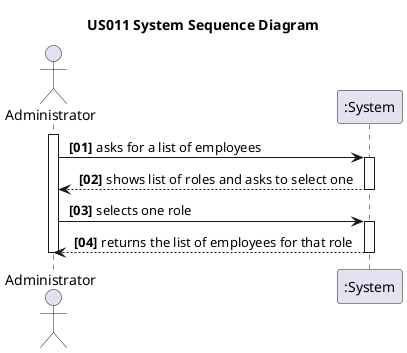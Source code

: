 @startuml

title US011 System Sequence Diagram
autonumber "<b> [00]"
actor "Administrator" as A

activate A
A -> ":System" : asks for a list of employees
activate ":System"
":System" --> A : shows list of roles and asks to select one
deactivate ":System"

A -> ":System" : selects one role
activate ":System"
":System" --> A : returns the list of employees for that role
deactivate ":System"

deactivate A

@enduml